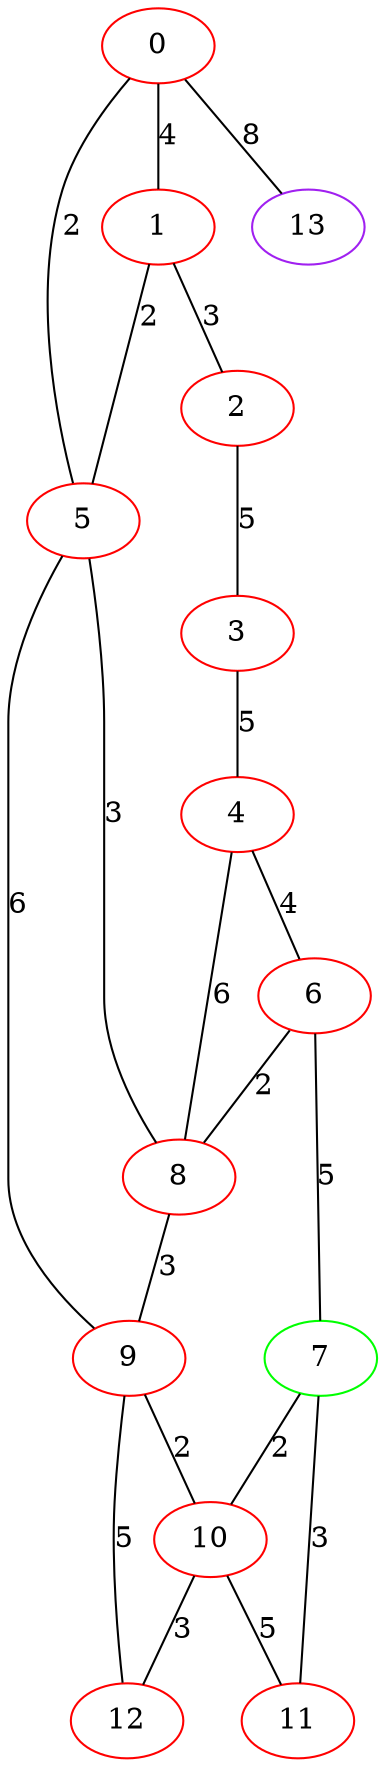 graph "" {
0 [color=red, weight=1];
1 [color=red, weight=1];
2 [color=red, weight=1];
3 [color=red, weight=1];
4 [color=red, weight=1];
5 [color=red, weight=1];
6 [color=red, weight=1];
7 [color=green, weight=2];
8 [color=red, weight=1];
9 [color=red, weight=1];
10 [color=red, weight=1];
11 [color=red, weight=1];
12 [color=red, weight=1];
13 [color=purple, weight=4];
0 -- 1  [key=0, label=4];
0 -- 5  [key=0, label=2];
0 -- 13  [key=0, label=8];
1 -- 2  [key=0, label=3];
1 -- 5  [key=0, label=2];
2 -- 3  [key=0, label=5];
3 -- 4  [key=0, label=5];
4 -- 8  [key=0, label=6];
4 -- 6  [key=0, label=4];
5 -- 8  [key=0, label=3];
5 -- 9  [key=0, label=6];
6 -- 8  [key=0, label=2];
6 -- 7  [key=0, label=5];
7 -- 10  [key=0, label=2];
7 -- 11  [key=0, label=3];
8 -- 9  [key=0, label=3];
9 -- 10  [key=0, label=2];
9 -- 12  [key=0, label=5];
10 -- 11  [key=0, label=5];
10 -- 12  [key=0, label=3];
}

